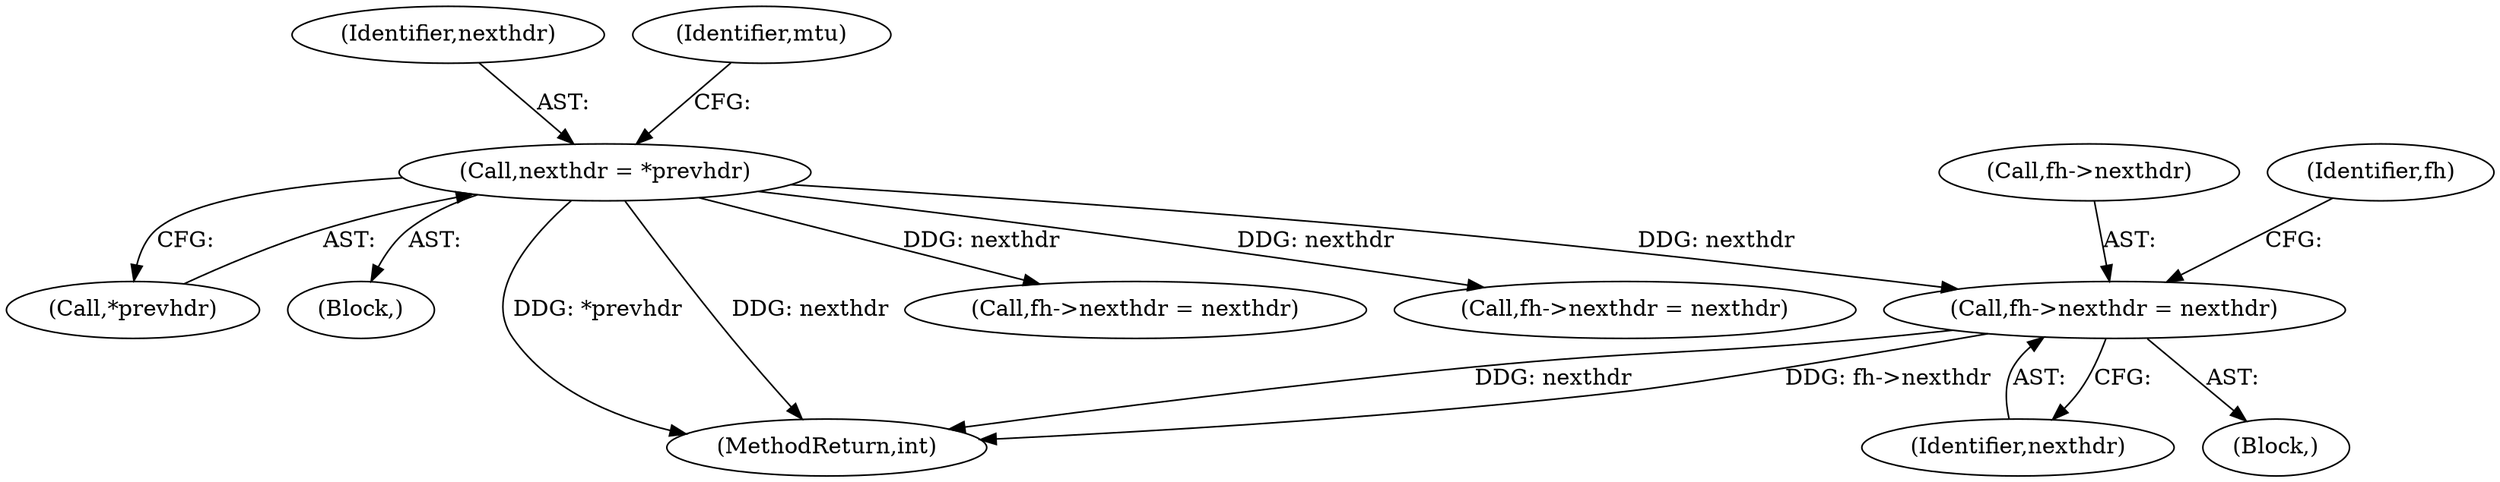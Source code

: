 digraph "0_linux_87c48fa3b4630905f98268dde838ee43626a060c_1@pointer" {
"1000484" [label="(Call,fh->nexthdr = nexthdr)"];
"1000180" [label="(Call,nexthdr = *prevhdr)"];
"1000485" [label="(Call,fh->nexthdr)"];
"1000181" [label="(Identifier,nexthdr)"];
"1000185" [label="(Identifier,mtu)"];
"1000448" [label="(Block,)"];
"1000488" [label="(Identifier,nexthdr)"];
"1000180" [label="(Call,nexthdr = *prevhdr)"];
"1000765" [label="(Call,fh->nexthdr = nexthdr)"];
"1000484" [label="(Call,fh->nexthdr = nexthdr)"];
"1000391" [label="(Call,fh->nexthdr = nexthdr)"];
"1000182" [label="(Call,*prevhdr)"];
"1000121" [label="(Block,)"];
"1000491" [label="(Identifier,fh)"];
"1000872" [label="(MethodReturn,int)"];
"1000484" -> "1000448"  [label="AST: "];
"1000484" -> "1000488"  [label="CFG: "];
"1000485" -> "1000484"  [label="AST: "];
"1000488" -> "1000484"  [label="AST: "];
"1000491" -> "1000484"  [label="CFG: "];
"1000484" -> "1000872"  [label="DDG: nexthdr"];
"1000484" -> "1000872"  [label="DDG: fh->nexthdr"];
"1000180" -> "1000484"  [label="DDG: nexthdr"];
"1000180" -> "1000121"  [label="AST: "];
"1000180" -> "1000182"  [label="CFG: "];
"1000181" -> "1000180"  [label="AST: "];
"1000182" -> "1000180"  [label="AST: "];
"1000185" -> "1000180"  [label="CFG: "];
"1000180" -> "1000872"  [label="DDG: *prevhdr"];
"1000180" -> "1000872"  [label="DDG: nexthdr"];
"1000180" -> "1000391"  [label="DDG: nexthdr"];
"1000180" -> "1000765"  [label="DDG: nexthdr"];
}
